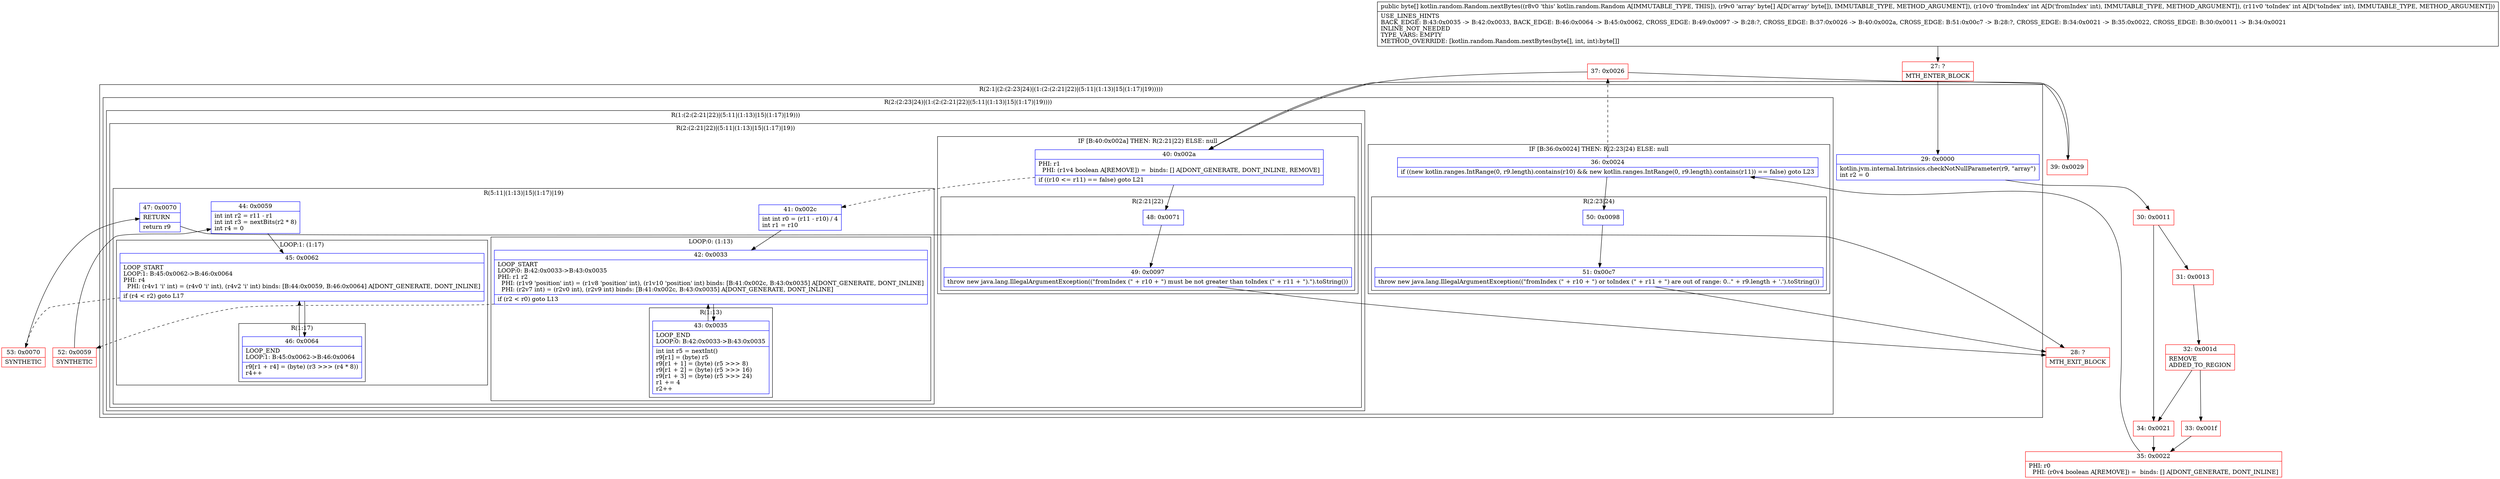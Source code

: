 digraph "CFG forkotlin.random.Random.nextBytes([BII)[B" {
subgraph cluster_Region_482421716 {
label = "R(2:1|(2:(2:23|24)|(1:(2:(2:21|22)|(5:11|(1:13)|15|(1:17)|19)))))";
node [shape=record,color=blue];
Node_29 [shape=record,label="{29\:\ 0x0000|kotlin.jvm.internal.Intrinsics.checkNotNullParameter(r9, \"array\")\lint r2 = 0\l}"];
subgraph cluster_Region_939347725 {
label = "R(2:(2:23|24)|(1:(2:(2:21|22)|(5:11|(1:13)|15|(1:17)|19))))";
node [shape=record,color=blue];
subgraph cluster_IfRegion_1205383542 {
label = "IF [B:36:0x0024] THEN: R(2:23|24) ELSE: null";
node [shape=record,color=blue];
Node_36 [shape=record,label="{36\:\ 0x0024|if ((new kotlin.ranges.IntRange(0, r9.length).contains(r10) && new kotlin.ranges.IntRange(0, r9.length).contains(r11)) == false) goto L23\l}"];
subgraph cluster_Region_99169680 {
label = "R(2:23|24)";
node [shape=record,color=blue];
Node_50 [shape=record,label="{50\:\ 0x0098}"];
Node_51 [shape=record,label="{51\:\ 0x00c7|throw new java.lang.IllegalArgumentException((\"fromIndex (\" + r10 + \") or toIndex (\" + r11 + \") are out of range: 0..\" + r9.length + '.').toString())\l}"];
}
}
subgraph cluster_Region_29041805 {
label = "R(1:(2:(2:21|22)|(5:11|(1:13)|15|(1:17)|19)))";
node [shape=record,color=blue];
subgraph cluster_Region_1550030480 {
label = "R(2:(2:21|22)|(5:11|(1:13)|15|(1:17)|19))";
node [shape=record,color=blue];
subgraph cluster_IfRegion_1588780907 {
label = "IF [B:40:0x002a] THEN: R(2:21|22) ELSE: null";
node [shape=record,color=blue];
Node_40 [shape=record,label="{40\:\ 0x002a|PHI: r1 \l  PHI: (r1v4 boolean A[REMOVE]) =  binds: [] A[DONT_GENERATE, DONT_INLINE, REMOVE]\l|if ((r10 \<= r11) == false) goto L21\l}"];
subgraph cluster_Region_305865880 {
label = "R(2:21|22)";
node [shape=record,color=blue];
Node_48 [shape=record,label="{48\:\ 0x0071}"];
Node_49 [shape=record,label="{49\:\ 0x0097|throw new java.lang.IllegalArgumentException((\"fromIndex (\" + r10 + \") must be not greater than toIndex (\" + r11 + \").\").toString())\l}"];
}
}
subgraph cluster_Region_194390709 {
label = "R(5:11|(1:13)|15|(1:17)|19)";
node [shape=record,color=blue];
Node_41 [shape=record,label="{41\:\ 0x002c|int int r0 = (r11 \- r10) \/ 4\lint r1 = r10\l}"];
subgraph cluster_LoopRegion_568857918 {
label = "LOOP:0: (1:13)";
node [shape=record,color=blue];
Node_42 [shape=record,label="{42\:\ 0x0033|LOOP_START\lLOOP:0: B:42:0x0033\-\>B:43:0x0035\lPHI: r1 r2 \l  PHI: (r1v9 'position' int) = (r1v8 'position' int), (r1v10 'position' int) binds: [B:41:0x002c, B:43:0x0035] A[DONT_GENERATE, DONT_INLINE]\l  PHI: (r2v7 int) = (r2v0 int), (r2v9 int) binds: [B:41:0x002c, B:43:0x0035] A[DONT_GENERATE, DONT_INLINE]\l|if (r2 \< r0) goto L13\l}"];
subgraph cluster_Region_1478130363 {
label = "R(1:13)";
node [shape=record,color=blue];
Node_43 [shape=record,label="{43\:\ 0x0035|LOOP_END\lLOOP:0: B:42:0x0033\-\>B:43:0x0035\l|int int r5 = nextInt()\lr9[r1] = (byte) r5\lr9[r1 + 1] = (byte) (r5 \>\>\> 8)\lr9[r1 + 2] = (byte) (r5 \>\>\> 16)\lr9[r1 + 3] = (byte) (r5 \>\>\> 24)\lr1 += 4\lr2++\l}"];
}
}
Node_44 [shape=record,label="{44\:\ 0x0059|int int r2 = r11 \- r1\lint int r3 = nextBits(r2 * 8)\lint r4 = 0\l}"];
subgraph cluster_LoopRegion_2143066240 {
label = "LOOP:1: (1:17)";
node [shape=record,color=blue];
Node_45 [shape=record,label="{45\:\ 0x0062|LOOP_START\lLOOP:1: B:45:0x0062\-\>B:46:0x0064\lPHI: r4 \l  PHI: (r4v1 'i' int) = (r4v0 'i' int), (r4v2 'i' int) binds: [B:44:0x0059, B:46:0x0064] A[DONT_GENERATE, DONT_INLINE]\l|if (r4 \< r2) goto L17\l}"];
subgraph cluster_Region_505167768 {
label = "R(1:17)";
node [shape=record,color=blue];
Node_46 [shape=record,label="{46\:\ 0x0064|LOOP_END\lLOOP:1: B:45:0x0062\-\>B:46:0x0064\l|r9[r1 + r4] = (byte) (r3 \>\>\> (r4 * 8))\lr4++\l}"];
}
}
Node_47 [shape=record,label="{47\:\ 0x0070|RETURN\l|return r9\l}"];
}
}
}
}
}
Node_27 [shape=record,color=red,label="{27\:\ ?|MTH_ENTER_BLOCK\l}"];
Node_30 [shape=record,color=red,label="{30\:\ 0x0011}"];
Node_31 [shape=record,color=red,label="{31\:\ 0x0013}"];
Node_32 [shape=record,color=red,label="{32\:\ 0x001d|REMOVE\lADDED_TO_REGION\l}"];
Node_33 [shape=record,color=red,label="{33\:\ 0x001f}"];
Node_35 [shape=record,color=red,label="{35\:\ 0x0022|PHI: r0 \l  PHI: (r0v4 boolean A[REMOVE]) =  binds: [] A[DONT_GENERATE, DONT_INLINE]\l}"];
Node_37 [shape=record,color=red,label="{37\:\ 0x0026}"];
Node_39 [shape=record,color=red,label="{39\:\ 0x0029}"];
Node_52 [shape=record,color=red,label="{52\:\ 0x0059|SYNTHETIC\l}"];
Node_53 [shape=record,color=red,label="{53\:\ 0x0070|SYNTHETIC\l}"];
Node_28 [shape=record,color=red,label="{28\:\ ?|MTH_EXIT_BLOCK\l}"];
Node_34 [shape=record,color=red,label="{34\:\ 0x0021}"];
MethodNode[shape=record,label="{public byte[] kotlin.random.Random.nextBytes((r8v0 'this' kotlin.random.Random A[IMMUTABLE_TYPE, THIS]), (r9v0 'array' byte[] A[D('array' byte[]), IMMUTABLE_TYPE, METHOD_ARGUMENT]), (r10v0 'fromIndex' int A[D('fromIndex' int), IMMUTABLE_TYPE, METHOD_ARGUMENT]), (r11v0 'toIndex' int A[D('toIndex' int), IMMUTABLE_TYPE, METHOD_ARGUMENT]))  | USE_LINES_HINTS\lBACK_EDGE: B:43:0x0035 \-\> B:42:0x0033, BACK_EDGE: B:46:0x0064 \-\> B:45:0x0062, CROSS_EDGE: B:49:0x0097 \-\> B:28:?, CROSS_EDGE: B:37:0x0026 \-\> B:40:0x002a, CROSS_EDGE: B:51:0x00c7 \-\> B:28:?, CROSS_EDGE: B:34:0x0021 \-\> B:35:0x0022, CROSS_EDGE: B:30:0x0011 \-\> B:34:0x0021\lINLINE_NOT_NEEDED\lTYPE_VARS: EMPTY\lMETHOD_OVERRIDE: [kotlin.random.Random.nextBytes(byte[], int, int):byte[]]\l}"];
MethodNode -> Node_27;Node_29 -> Node_30;
Node_36 -> Node_37[style=dashed];
Node_36 -> Node_50;
Node_50 -> Node_51;
Node_51 -> Node_28;
Node_40 -> Node_41[style=dashed];
Node_40 -> Node_48;
Node_48 -> Node_49;
Node_49 -> Node_28;
Node_41 -> Node_42;
Node_42 -> Node_43;
Node_42 -> Node_52[style=dashed];
Node_43 -> Node_42;
Node_44 -> Node_45;
Node_45 -> Node_46;
Node_45 -> Node_53[style=dashed];
Node_46 -> Node_45;
Node_47 -> Node_28;
Node_27 -> Node_29;
Node_30 -> Node_31;
Node_30 -> Node_34;
Node_31 -> Node_32;
Node_32 -> Node_33;
Node_32 -> Node_34;
Node_33 -> Node_35;
Node_35 -> Node_36;
Node_37 -> Node_39;
Node_37 -> Node_40;
Node_39 -> Node_40;
Node_52 -> Node_44;
Node_53 -> Node_47;
Node_34 -> Node_35;
}

